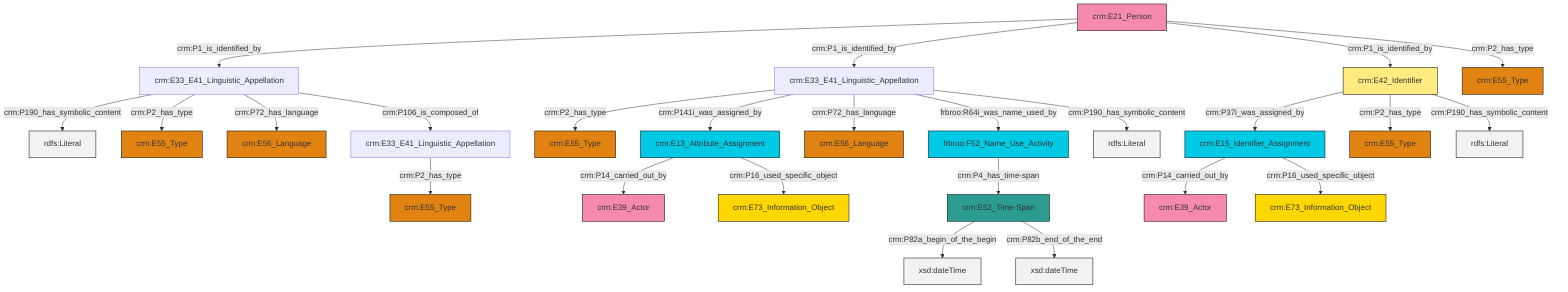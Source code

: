 graph TD
classDef Literal fill:#f2f2f2,stroke:#000000;
classDef CRM_Entity fill:#FFFFFF,stroke:#000000;
classDef Temporal_Entity fill:#00C9E6, stroke:#000000;
classDef Type fill:#E18312, stroke:#000000;
classDef Time-Span fill:#2C9C91, stroke:#000000;
classDef Appellation fill:#FFEB7F, stroke:#000000;
classDef Place fill:#008836, stroke:#000000;
classDef Persistent_Item fill:#B266B2, stroke:#000000;
classDef Conceptual_Object fill:#FFD700, stroke:#000000;
classDef Physical_Thing fill:#D2B48C, stroke:#000000;
classDef Actor fill:#f58aad, stroke:#000000;
classDef PC_Classes fill:#4ce600, stroke:#000000;
classDef Multi fill:#cccccc,stroke:#000000;

2["crm:E15_Identifier_Assignment"]:::Temporal_Entity -->|crm:P14_carried_out_by| 3["crm:E39_Actor"]:::Actor
6["crm:E33_E41_Linguistic_Appellation"]:::Default -->|crm:P2_has_type| 7["crm:E55_Type"]:::Type
9["crm:E13_Attribute_Assignment"]:::Temporal_Entity -->|crm:P14_carried_out_by| 10["crm:E39_Actor"]:::Actor
4["crm:E33_E41_Linguistic_Appellation"]:::Default -->|crm:P190_has_symbolic_content| 16[rdfs:Literal]:::Literal
14["crm:E52_Time-Span"]:::Time-Span -->|crm:P82a_begin_of_the_begin| 17[xsd:dateTime]:::Literal
11["crm:E42_Identifier"]:::Appellation -->|crm:P37i_was_assigned_by| 2["crm:E15_Identifier_Assignment"]:::Temporal_Entity
22["crm:E21_Person"]:::Actor -->|crm:P1_is_identified_by| 4["crm:E33_E41_Linguistic_Appellation"]:::Default
4["crm:E33_E41_Linguistic_Appellation"]:::Default -->|crm:P2_has_type| 23["crm:E55_Type"]:::Type
2["crm:E15_Identifier_Assignment"]:::Temporal_Entity -->|crm:P16_used_specific_object| 18["crm:E73_Information_Object"]:::Conceptual_Object
22["crm:E21_Person"]:::Actor -->|crm:P1_is_identified_by| 29["crm:E33_E41_Linguistic_Appellation"]:::Default
29["crm:E33_E41_Linguistic_Appellation"]:::Default -->|crm:P2_has_type| 30["crm:E55_Type"]:::Type
29["crm:E33_E41_Linguistic_Appellation"]:::Default -->|crm:P141i_was_assigned_by| 9["crm:E13_Attribute_Assignment"]:::Temporal_Entity
11["crm:E42_Identifier"]:::Appellation -->|crm:P2_has_type| 32["crm:E55_Type"]:::Type
4["crm:E33_E41_Linguistic_Appellation"]:::Default -->|crm:P72_has_language| 27["crm:E56_Language"]:::Type
11["crm:E42_Identifier"]:::Appellation -->|crm:P190_has_symbolic_content| 35[rdfs:Literal]:::Literal
29["crm:E33_E41_Linguistic_Appellation"]:::Default -->|crm:P72_has_language| 25["crm:E56_Language"]:::Type
9["crm:E13_Attribute_Assignment"]:::Temporal_Entity -->|crm:P16_used_specific_object| 38["crm:E73_Information_Object"]:::Conceptual_Object
22["crm:E21_Person"]:::Actor -->|crm:P1_is_identified_by| 11["crm:E42_Identifier"]:::Appellation
29["crm:E33_E41_Linguistic_Appellation"]:::Default -->|frbroo:R64i_was_name_used_by| 0["frbroo:F52_Name_Use_Activity"]:::Temporal_Entity
0["frbroo:F52_Name_Use_Activity"]:::Temporal_Entity -->|crm:P4_has_time-span| 14["crm:E52_Time-Span"]:::Time-Span
14["crm:E52_Time-Span"]:::Time-Span -->|crm:P82b_end_of_the_end| 41[xsd:dateTime]:::Literal
4["crm:E33_E41_Linguistic_Appellation"]:::Default -->|crm:P106_is_composed_of| 6["crm:E33_E41_Linguistic_Appellation"]:::Default
29["crm:E33_E41_Linguistic_Appellation"]:::Default -->|crm:P190_has_symbolic_content| 44[rdfs:Literal]:::Literal
22["crm:E21_Person"]:::Actor -->|crm:P2_has_type| 20["crm:E55_Type"]:::Type
